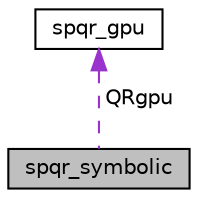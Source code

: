 digraph "spqr_symbolic"
{
 // INTERACTIVE_SVG=YES
  edge [fontname="Helvetica",fontsize="10",labelfontname="Helvetica",labelfontsize="10"];
  node [fontname="Helvetica",fontsize="10",shape=record];
  Node1 [label="spqr_symbolic",height=0.2,width=0.4,color="black", fillcolor="grey75", style="filled" fontcolor="black"];
  Node2 -> Node1 [dir="back",color="darkorchid3",fontsize="10",style="dashed",label=" QRgpu" ,fontname="Helvetica"];
  Node2 [label="spqr_gpu",height=0.2,width=0.4,color="black", fillcolor="white", style="filled",URL="$structspqr__gpu.html"];
}
